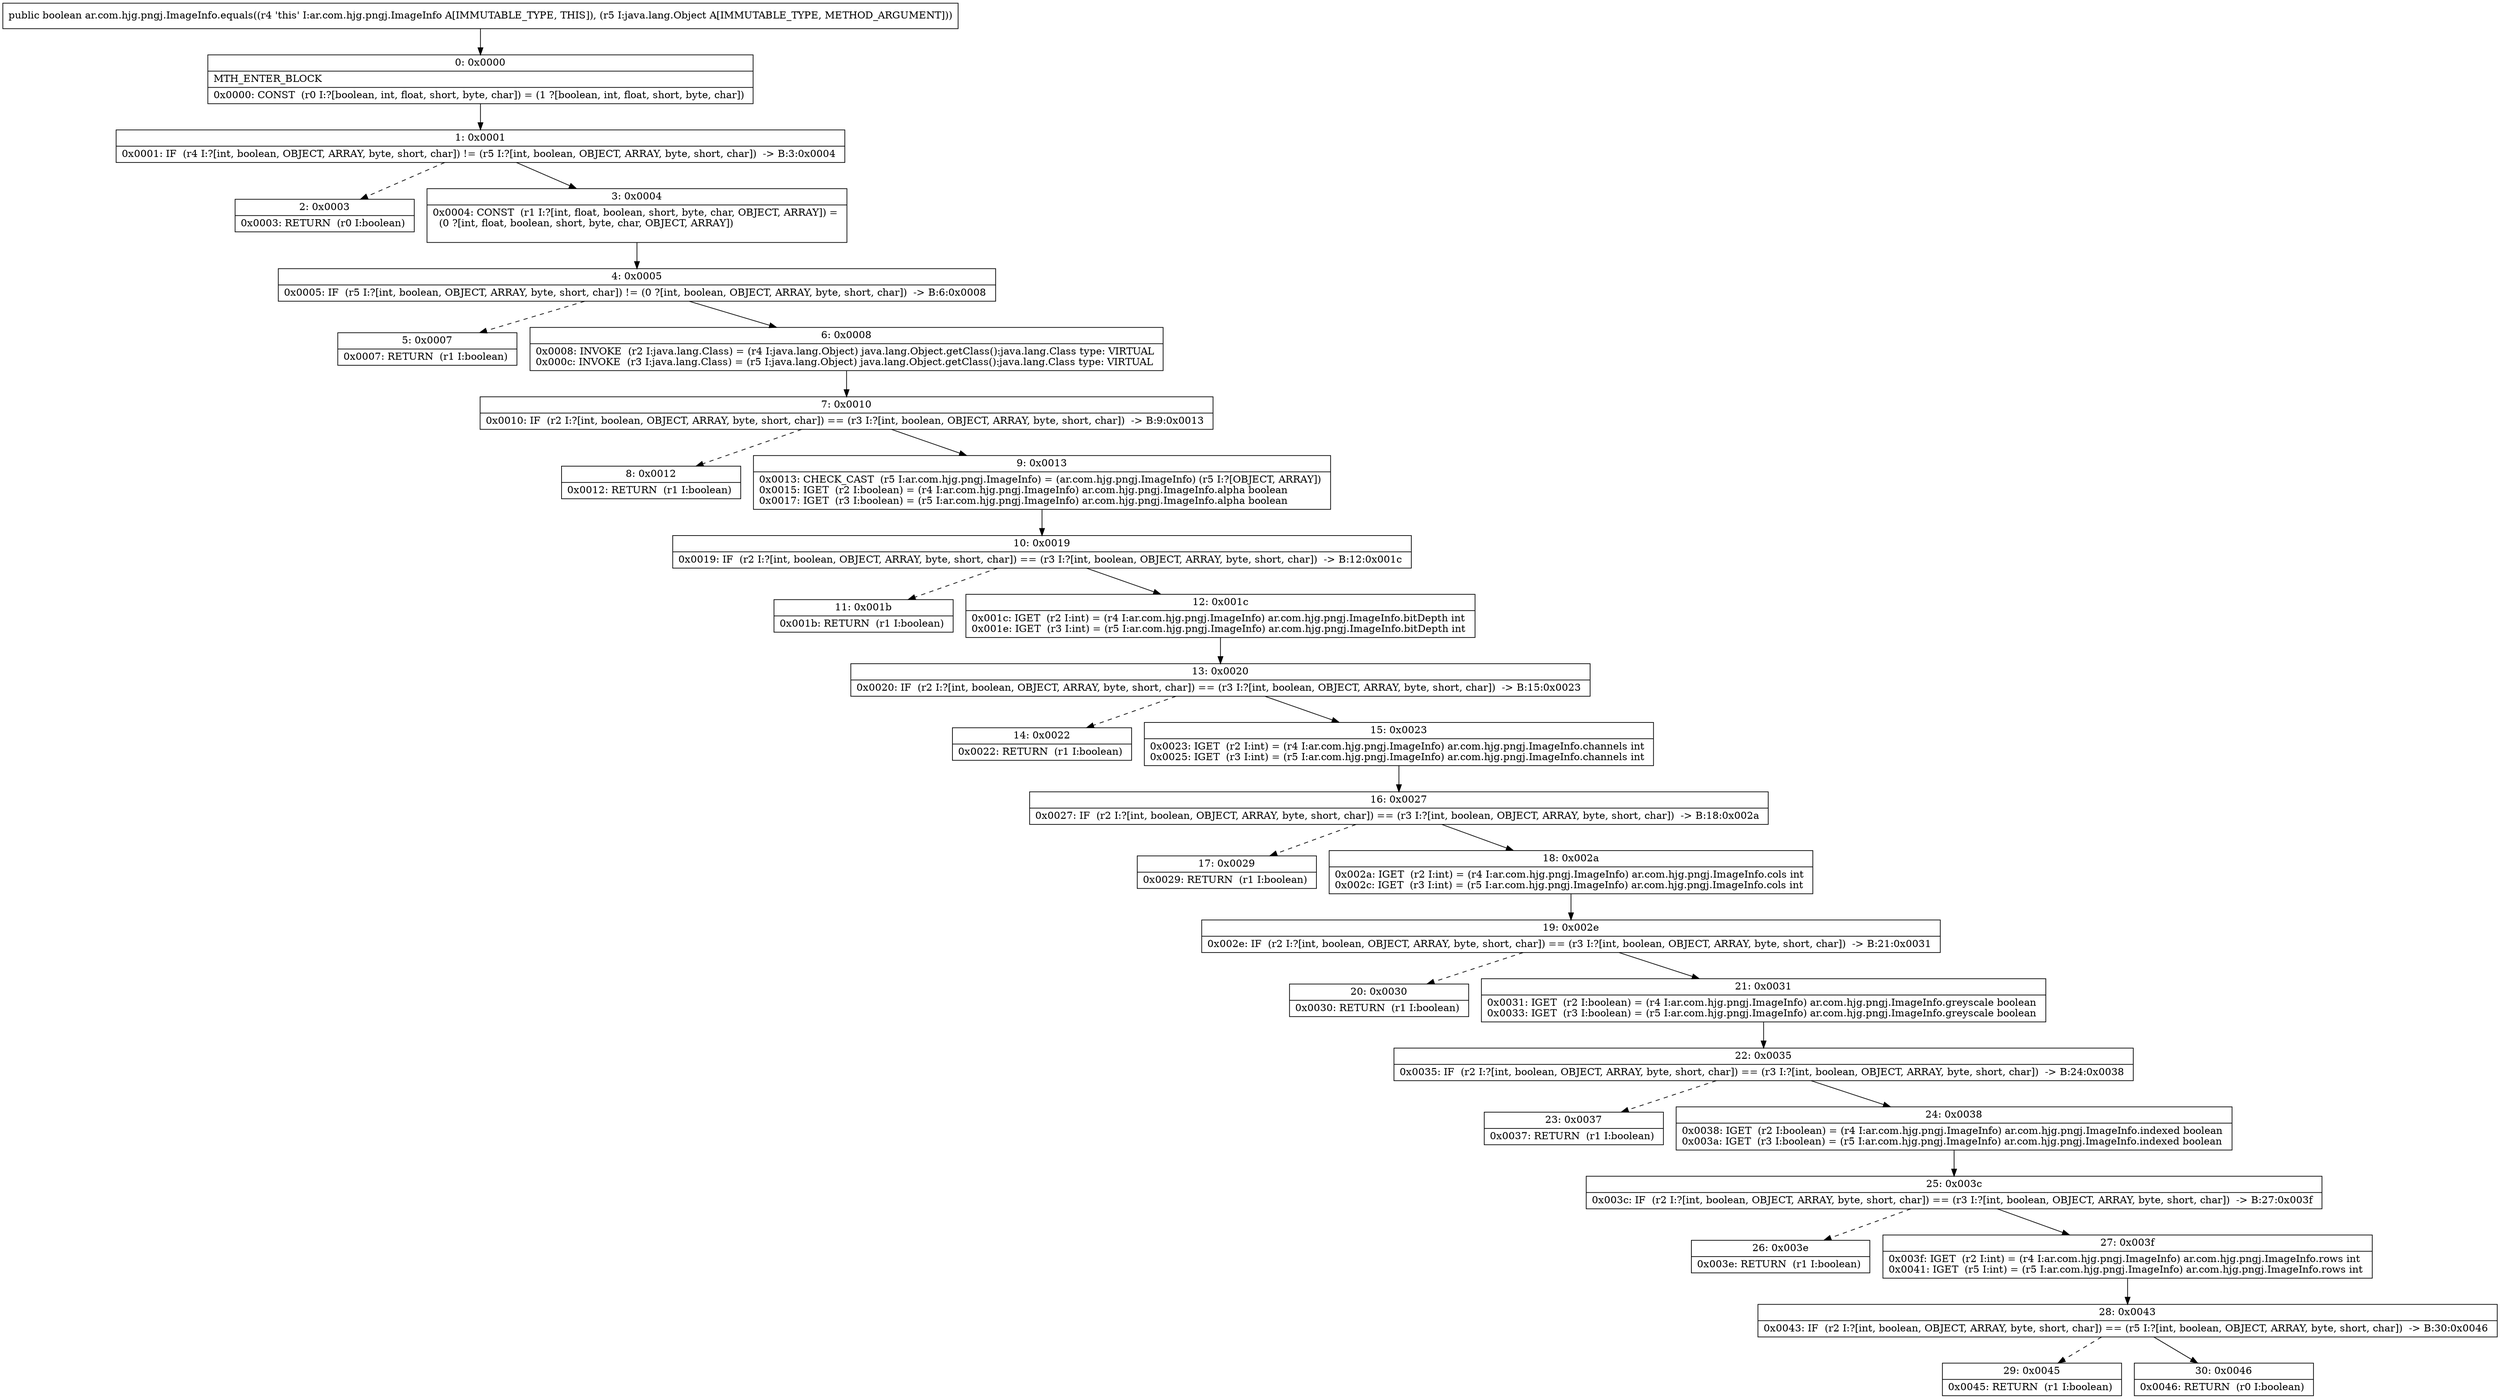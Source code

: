 digraph "CFG forar.com.hjg.pngj.ImageInfo.equals(Ljava\/lang\/Object;)Z" {
Node_0 [shape=record,label="{0\:\ 0x0000|MTH_ENTER_BLOCK\l|0x0000: CONST  (r0 I:?[boolean, int, float, short, byte, char]) = (1 ?[boolean, int, float, short, byte, char]) \l}"];
Node_1 [shape=record,label="{1\:\ 0x0001|0x0001: IF  (r4 I:?[int, boolean, OBJECT, ARRAY, byte, short, char]) != (r5 I:?[int, boolean, OBJECT, ARRAY, byte, short, char])  \-\> B:3:0x0004 \l}"];
Node_2 [shape=record,label="{2\:\ 0x0003|0x0003: RETURN  (r0 I:boolean) \l}"];
Node_3 [shape=record,label="{3\:\ 0x0004|0x0004: CONST  (r1 I:?[int, float, boolean, short, byte, char, OBJECT, ARRAY]) = \l  (0 ?[int, float, boolean, short, byte, char, OBJECT, ARRAY])\l \l}"];
Node_4 [shape=record,label="{4\:\ 0x0005|0x0005: IF  (r5 I:?[int, boolean, OBJECT, ARRAY, byte, short, char]) != (0 ?[int, boolean, OBJECT, ARRAY, byte, short, char])  \-\> B:6:0x0008 \l}"];
Node_5 [shape=record,label="{5\:\ 0x0007|0x0007: RETURN  (r1 I:boolean) \l}"];
Node_6 [shape=record,label="{6\:\ 0x0008|0x0008: INVOKE  (r2 I:java.lang.Class) = (r4 I:java.lang.Object) java.lang.Object.getClass():java.lang.Class type: VIRTUAL \l0x000c: INVOKE  (r3 I:java.lang.Class) = (r5 I:java.lang.Object) java.lang.Object.getClass():java.lang.Class type: VIRTUAL \l}"];
Node_7 [shape=record,label="{7\:\ 0x0010|0x0010: IF  (r2 I:?[int, boolean, OBJECT, ARRAY, byte, short, char]) == (r3 I:?[int, boolean, OBJECT, ARRAY, byte, short, char])  \-\> B:9:0x0013 \l}"];
Node_8 [shape=record,label="{8\:\ 0x0012|0x0012: RETURN  (r1 I:boolean) \l}"];
Node_9 [shape=record,label="{9\:\ 0x0013|0x0013: CHECK_CAST  (r5 I:ar.com.hjg.pngj.ImageInfo) = (ar.com.hjg.pngj.ImageInfo) (r5 I:?[OBJECT, ARRAY]) \l0x0015: IGET  (r2 I:boolean) = (r4 I:ar.com.hjg.pngj.ImageInfo) ar.com.hjg.pngj.ImageInfo.alpha boolean \l0x0017: IGET  (r3 I:boolean) = (r5 I:ar.com.hjg.pngj.ImageInfo) ar.com.hjg.pngj.ImageInfo.alpha boolean \l}"];
Node_10 [shape=record,label="{10\:\ 0x0019|0x0019: IF  (r2 I:?[int, boolean, OBJECT, ARRAY, byte, short, char]) == (r3 I:?[int, boolean, OBJECT, ARRAY, byte, short, char])  \-\> B:12:0x001c \l}"];
Node_11 [shape=record,label="{11\:\ 0x001b|0x001b: RETURN  (r1 I:boolean) \l}"];
Node_12 [shape=record,label="{12\:\ 0x001c|0x001c: IGET  (r2 I:int) = (r4 I:ar.com.hjg.pngj.ImageInfo) ar.com.hjg.pngj.ImageInfo.bitDepth int \l0x001e: IGET  (r3 I:int) = (r5 I:ar.com.hjg.pngj.ImageInfo) ar.com.hjg.pngj.ImageInfo.bitDepth int \l}"];
Node_13 [shape=record,label="{13\:\ 0x0020|0x0020: IF  (r2 I:?[int, boolean, OBJECT, ARRAY, byte, short, char]) == (r3 I:?[int, boolean, OBJECT, ARRAY, byte, short, char])  \-\> B:15:0x0023 \l}"];
Node_14 [shape=record,label="{14\:\ 0x0022|0x0022: RETURN  (r1 I:boolean) \l}"];
Node_15 [shape=record,label="{15\:\ 0x0023|0x0023: IGET  (r2 I:int) = (r4 I:ar.com.hjg.pngj.ImageInfo) ar.com.hjg.pngj.ImageInfo.channels int \l0x0025: IGET  (r3 I:int) = (r5 I:ar.com.hjg.pngj.ImageInfo) ar.com.hjg.pngj.ImageInfo.channels int \l}"];
Node_16 [shape=record,label="{16\:\ 0x0027|0x0027: IF  (r2 I:?[int, boolean, OBJECT, ARRAY, byte, short, char]) == (r3 I:?[int, boolean, OBJECT, ARRAY, byte, short, char])  \-\> B:18:0x002a \l}"];
Node_17 [shape=record,label="{17\:\ 0x0029|0x0029: RETURN  (r1 I:boolean) \l}"];
Node_18 [shape=record,label="{18\:\ 0x002a|0x002a: IGET  (r2 I:int) = (r4 I:ar.com.hjg.pngj.ImageInfo) ar.com.hjg.pngj.ImageInfo.cols int \l0x002c: IGET  (r3 I:int) = (r5 I:ar.com.hjg.pngj.ImageInfo) ar.com.hjg.pngj.ImageInfo.cols int \l}"];
Node_19 [shape=record,label="{19\:\ 0x002e|0x002e: IF  (r2 I:?[int, boolean, OBJECT, ARRAY, byte, short, char]) == (r3 I:?[int, boolean, OBJECT, ARRAY, byte, short, char])  \-\> B:21:0x0031 \l}"];
Node_20 [shape=record,label="{20\:\ 0x0030|0x0030: RETURN  (r1 I:boolean) \l}"];
Node_21 [shape=record,label="{21\:\ 0x0031|0x0031: IGET  (r2 I:boolean) = (r4 I:ar.com.hjg.pngj.ImageInfo) ar.com.hjg.pngj.ImageInfo.greyscale boolean \l0x0033: IGET  (r3 I:boolean) = (r5 I:ar.com.hjg.pngj.ImageInfo) ar.com.hjg.pngj.ImageInfo.greyscale boolean \l}"];
Node_22 [shape=record,label="{22\:\ 0x0035|0x0035: IF  (r2 I:?[int, boolean, OBJECT, ARRAY, byte, short, char]) == (r3 I:?[int, boolean, OBJECT, ARRAY, byte, short, char])  \-\> B:24:0x0038 \l}"];
Node_23 [shape=record,label="{23\:\ 0x0037|0x0037: RETURN  (r1 I:boolean) \l}"];
Node_24 [shape=record,label="{24\:\ 0x0038|0x0038: IGET  (r2 I:boolean) = (r4 I:ar.com.hjg.pngj.ImageInfo) ar.com.hjg.pngj.ImageInfo.indexed boolean \l0x003a: IGET  (r3 I:boolean) = (r5 I:ar.com.hjg.pngj.ImageInfo) ar.com.hjg.pngj.ImageInfo.indexed boolean \l}"];
Node_25 [shape=record,label="{25\:\ 0x003c|0x003c: IF  (r2 I:?[int, boolean, OBJECT, ARRAY, byte, short, char]) == (r3 I:?[int, boolean, OBJECT, ARRAY, byte, short, char])  \-\> B:27:0x003f \l}"];
Node_26 [shape=record,label="{26\:\ 0x003e|0x003e: RETURN  (r1 I:boolean) \l}"];
Node_27 [shape=record,label="{27\:\ 0x003f|0x003f: IGET  (r2 I:int) = (r4 I:ar.com.hjg.pngj.ImageInfo) ar.com.hjg.pngj.ImageInfo.rows int \l0x0041: IGET  (r5 I:int) = (r5 I:ar.com.hjg.pngj.ImageInfo) ar.com.hjg.pngj.ImageInfo.rows int \l}"];
Node_28 [shape=record,label="{28\:\ 0x0043|0x0043: IF  (r2 I:?[int, boolean, OBJECT, ARRAY, byte, short, char]) == (r5 I:?[int, boolean, OBJECT, ARRAY, byte, short, char])  \-\> B:30:0x0046 \l}"];
Node_29 [shape=record,label="{29\:\ 0x0045|0x0045: RETURN  (r1 I:boolean) \l}"];
Node_30 [shape=record,label="{30\:\ 0x0046|0x0046: RETURN  (r0 I:boolean) \l}"];
MethodNode[shape=record,label="{public boolean ar.com.hjg.pngj.ImageInfo.equals((r4 'this' I:ar.com.hjg.pngj.ImageInfo A[IMMUTABLE_TYPE, THIS]), (r5 I:java.lang.Object A[IMMUTABLE_TYPE, METHOD_ARGUMENT])) }"];
MethodNode -> Node_0;
Node_0 -> Node_1;
Node_1 -> Node_2[style=dashed];
Node_1 -> Node_3;
Node_3 -> Node_4;
Node_4 -> Node_5[style=dashed];
Node_4 -> Node_6;
Node_6 -> Node_7;
Node_7 -> Node_8[style=dashed];
Node_7 -> Node_9;
Node_9 -> Node_10;
Node_10 -> Node_11[style=dashed];
Node_10 -> Node_12;
Node_12 -> Node_13;
Node_13 -> Node_14[style=dashed];
Node_13 -> Node_15;
Node_15 -> Node_16;
Node_16 -> Node_17[style=dashed];
Node_16 -> Node_18;
Node_18 -> Node_19;
Node_19 -> Node_20[style=dashed];
Node_19 -> Node_21;
Node_21 -> Node_22;
Node_22 -> Node_23[style=dashed];
Node_22 -> Node_24;
Node_24 -> Node_25;
Node_25 -> Node_26[style=dashed];
Node_25 -> Node_27;
Node_27 -> Node_28;
Node_28 -> Node_29[style=dashed];
Node_28 -> Node_30;
}


